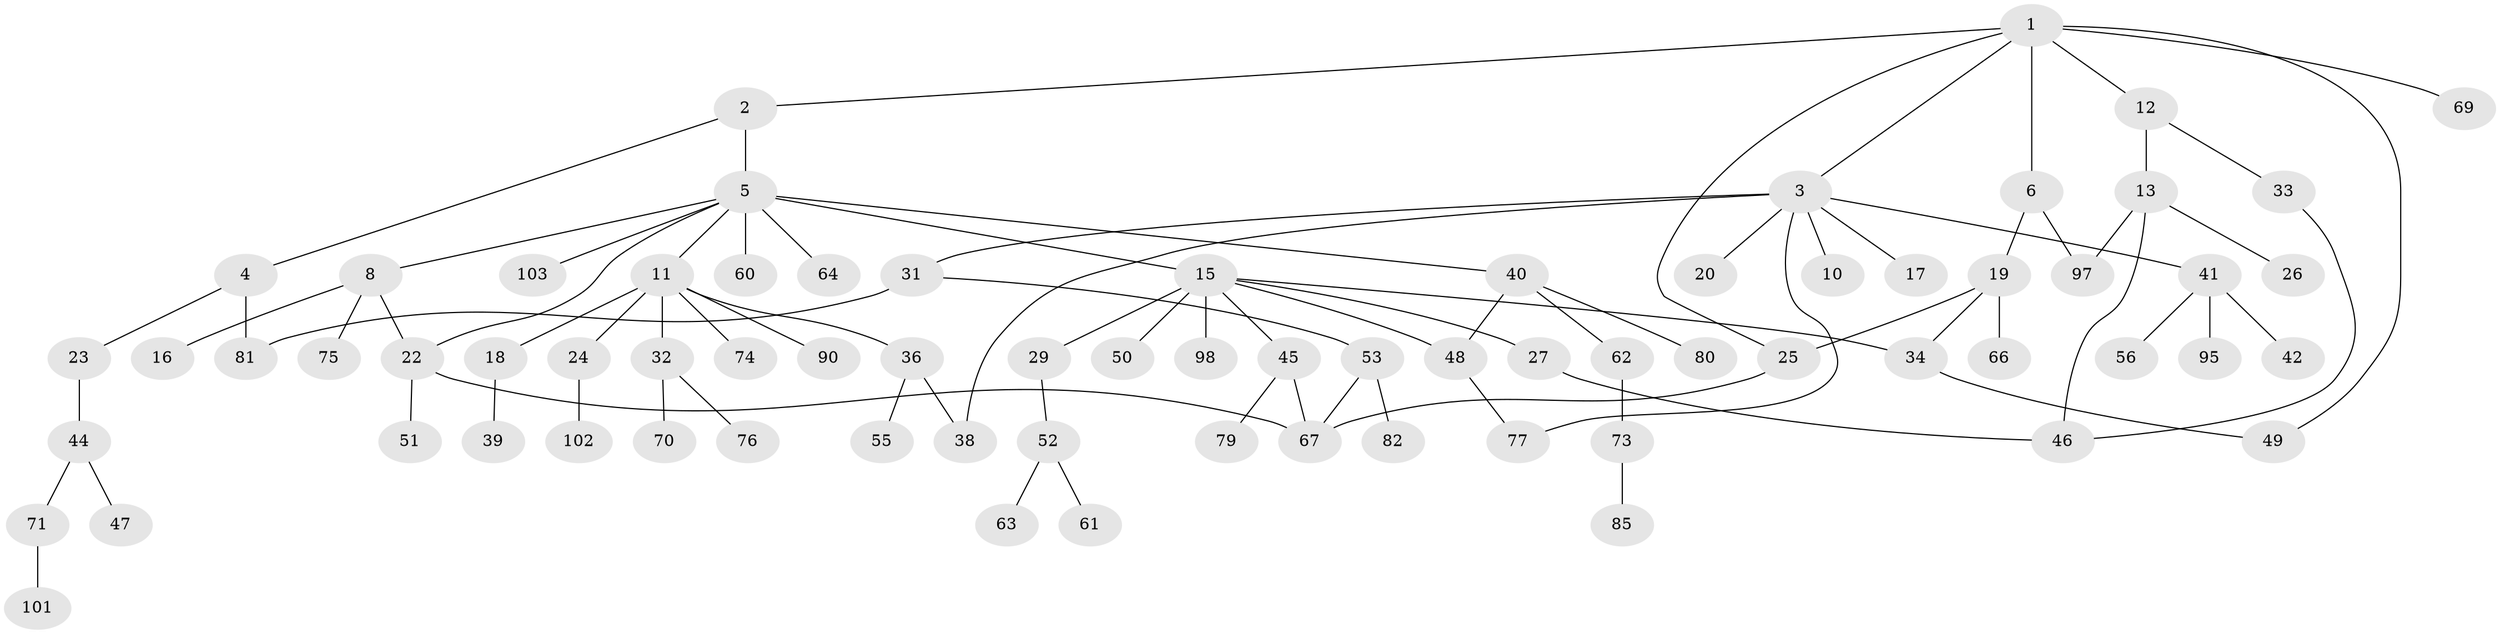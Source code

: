 // Generated by graph-tools (version 1.1) at 2025/51/02/27/25 19:51:39]
// undirected, 73 vertices, 86 edges
graph export_dot {
graph [start="1"]
  node [color=gray90,style=filled];
  1 [super="+105"];
  2;
  3 [super="+14"];
  4;
  5 [super="+7"];
  6;
  8 [super="+9"];
  10;
  11 [super="+35"];
  12 [super="+72"];
  13 [super="+57"];
  15 [super="+37"];
  16;
  17;
  18 [super="+87"];
  19 [super="+21"];
  20;
  22 [super="+104"];
  23;
  24 [super="+30"];
  25 [super="+28"];
  26;
  27 [super="+58"];
  29;
  31 [super="+78"];
  32;
  33;
  34;
  36 [super="+43"];
  38;
  39;
  40 [super="+99"];
  41 [super="+89"];
  42;
  44 [super="+65"];
  45 [super="+84"];
  46;
  47;
  48;
  49 [super="+88"];
  50;
  51 [super="+59"];
  52 [super="+54"];
  53;
  55;
  56;
  60 [super="+68"];
  61;
  62;
  63 [super="+96"];
  64;
  66;
  67 [super="+94"];
  69;
  70;
  71 [super="+92"];
  73 [super="+86"];
  74;
  75;
  76;
  77 [super="+100"];
  79;
  80 [super="+91"];
  81 [super="+93"];
  82 [super="+83"];
  85;
  90;
  95;
  97;
  98;
  101;
  102;
  103;
  1 -- 2;
  1 -- 3;
  1 -- 6;
  1 -- 12;
  1 -- 69;
  1 -- 25;
  1 -- 49;
  2 -- 4;
  2 -- 5;
  3 -- 10;
  3 -- 20;
  3 -- 77;
  3 -- 17;
  3 -- 38;
  3 -- 41;
  3 -- 31;
  4 -- 23;
  4 -- 81;
  5 -- 8;
  5 -- 11;
  5 -- 40;
  5 -- 60;
  5 -- 103;
  5 -- 22;
  5 -- 64;
  5 -- 15 [weight=2];
  6 -- 19;
  6 -- 97;
  8 -- 16;
  8 -- 75;
  8 -- 22;
  11 -- 18;
  11 -- 24;
  11 -- 32;
  11 -- 36;
  11 -- 74;
  11 -- 90;
  12 -- 13;
  12 -- 33;
  13 -- 26;
  13 -- 97;
  13 -- 46;
  15 -- 27;
  15 -- 29;
  15 -- 34;
  15 -- 50;
  15 -- 48;
  15 -- 98;
  15 -- 45;
  18 -- 39;
  19 -- 25;
  19 -- 66;
  19 -- 34;
  22 -- 51;
  22 -- 67;
  23 -- 44;
  24 -- 102;
  25 -- 67;
  27 -- 46;
  29 -- 52;
  31 -- 53;
  31 -- 81;
  32 -- 70;
  32 -- 76;
  33 -- 46;
  34 -- 49;
  36 -- 38;
  36 -- 55;
  40 -- 62;
  40 -- 80;
  40 -- 48;
  41 -- 42;
  41 -- 56;
  41 -- 95;
  44 -- 47;
  44 -- 71;
  45 -- 79;
  45 -- 67;
  48 -- 77;
  52 -- 63;
  52 -- 61;
  53 -- 67;
  53 -- 82;
  62 -- 73;
  71 -- 101;
  73 -- 85;
}

